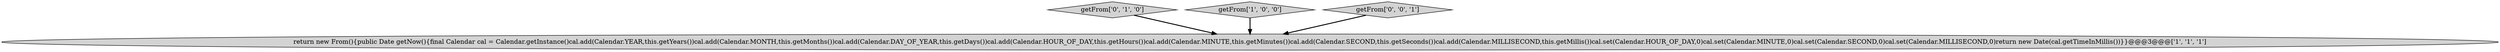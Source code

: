 digraph {
2 [style = filled, label = "getFrom['0', '1', '0']", fillcolor = lightgray, shape = diamond image = "AAA0AAABBB2BBB"];
1 [style = filled, label = "getFrom['1', '0', '0']", fillcolor = lightgray, shape = diamond image = "AAA0AAABBB1BBB"];
3 [style = filled, label = "getFrom['0', '0', '1']", fillcolor = lightgray, shape = diamond image = "AAA0AAABBB3BBB"];
0 [style = filled, label = "return new From(){public Date getNow(){final Calendar cal = Calendar.getInstance()cal.add(Calendar.YEAR,this.getYears())cal.add(Calendar.MONTH,this.getMonths())cal.add(Calendar.DAY_OF_YEAR,this.getDays())cal.add(Calendar.HOUR_OF_DAY,this.getHours())cal.add(Calendar.MINUTE,this.getMinutes())cal.add(Calendar.SECOND,this.getSeconds())cal.add(Calendar.MILLISECOND,this.getMillis())cal.set(Calendar.HOUR_OF_DAY,0)cal.set(Calendar.MINUTE,0)cal.set(Calendar.SECOND,0)cal.set(Calendar.MILLISECOND,0)return new Date(cal.getTimeInMillis())}}@@@3@@@['1', '1', '1']", fillcolor = lightgray, shape = ellipse image = "AAA0AAABBB1BBB"];
2->0 [style = bold, label=""];
3->0 [style = bold, label=""];
1->0 [style = bold, label=""];
}
